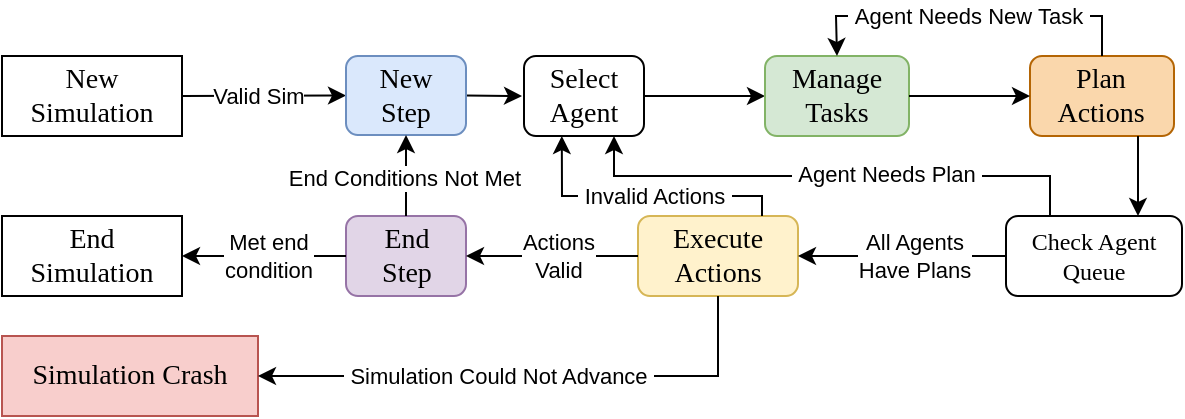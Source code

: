<mxfile version="22.1.0" type="device">
  <diagram id="C5RBs43oDa-KdzZeNtuy" name="Page-1">
    <mxGraphModel dx="662" dy="399" grid="1" gridSize="10" guides="1" tooltips="1" connect="1" arrows="1" fold="1" page="1" pageScale="1" pageWidth="827" pageHeight="1169" math="0" shadow="0">
      <root>
        <mxCell id="WIyWlLk6GJQsqaUBKTNV-0" />
        <mxCell id="WIyWlLk6GJQsqaUBKTNV-1" parent="WIyWlLk6GJQsqaUBKTNV-0" />
        <mxCell id="Zp1Jfs35HzU5y-u8sekU-32" value="" style="rounded=1;whiteSpace=wrap;html=1;fillColor=#e1d5e7;strokeColor=#9673a6;" vertex="1" parent="WIyWlLk6GJQsqaUBKTNV-1">
          <mxGeometry x="182" y="120" width="60" height="40" as="geometry" />
        </mxCell>
        <mxCell id="Zp1Jfs35HzU5y-u8sekU-14" value="" style="endArrow=classic;html=1;rounded=0;entryX=0;entryY=0.5;entryDx=0;entryDy=0;exitX=1;exitY=0.5;exitDx=0;exitDy=0;" edge="1" parent="WIyWlLk6GJQsqaUBKTNV-1" source="Zp1Jfs35HzU5y-u8sekU-47" target="Zp1Jfs35HzU5y-u8sekU-10">
          <mxGeometry width="50" height="50" relative="1" as="geometry">
            <mxPoint x="120" y="40" as="sourcePoint" />
            <mxPoint x="340" y="240" as="targetPoint" />
          </mxGeometry>
        </mxCell>
        <mxCell id="Zp1Jfs35HzU5y-u8sekU-45" value="Valid Sim" style="edgeLabel;html=1;align=center;verticalAlign=middle;resizable=0;points=[];" vertex="1" connectable="0" parent="Zp1Jfs35HzU5y-u8sekU-14">
          <mxGeometry x="-0.239" relative="1" as="geometry">
            <mxPoint x="7" as="offset" />
          </mxGeometry>
        </mxCell>
        <mxCell id="Zp1Jfs35HzU5y-u8sekU-17" value="" style="endArrow=classic;html=1;rounded=0;exitX=1;exitY=0.5;exitDx=0;exitDy=0;" edge="1" parent="WIyWlLk6GJQsqaUBKTNV-1" source="Zp1Jfs35HzU5y-u8sekU-10">
          <mxGeometry width="50" height="50" relative="1" as="geometry">
            <mxPoint x="260" y="100" as="sourcePoint" />
            <mxPoint x="270" y="60" as="targetPoint" />
          </mxGeometry>
        </mxCell>
        <mxCell id="Zp1Jfs35HzU5y-u8sekU-19" value="" style="endArrow=classic;html=1;rounded=0;entryX=0;entryY=0.5;entryDx=0;entryDy=0;exitX=1;exitY=0.5;exitDx=0;exitDy=0;" edge="1" parent="WIyWlLk6GJQsqaUBKTNV-1" source="Zp1Jfs35HzU5y-u8sekU-51" target="Zp1Jfs35HzU5y-u8sekU-18">
          <mxGeometry width="50" height="50" relative="1" as="geometry">
            <mxPoint x="340" y="40" as="sourcePoint" />
            <mxPoint x="350" y="150" as="targetPoint" />
          </mxGeometry>
        </mxCell>
        <mxCell id="Zp1Jfs35HzU5y-u8sekU-21" value="" style="group" vertex="1" connectable="0" parent="WIyWlLk6GJQsqaUBKTNV-1">
          <mxGeometry x="392" y="40" width="72" height="40" as="geometry" />
        </mxCell>
        <mxCell id="Zp1Jfs35HzU5y-u8sekU-53" value="" style="group" vertex="1" connectable="0" parent="Zp1Jfs35HzU5y-u8sekU-21">
          <mxGeometry x="-0.5" width="72" height="40" as="geometry" />
        </mxCell>
        <mxCell id="Zp1Jfs35HzU5y-u8sekU-18" value="" style="rounded=1;whiteSpace=wrap;html=1;fillColor=#d5e8d4;strokeColor=#82b366;" vertex="1" parent="Zp1Jfs35HzU5y-u8sekU-53">
          <mxGeometry width="72" height="40" as="geometry" />
        </mxCell>
        <mxCell id="Zp1Jfs35HzU5y-u8sekU-5" value="Manage Tasks" style="text;html=1;strokeColor=none;fillColor=none;align=center;verticalAlign=middle;whiteSpace=wrap;rounded=0;fontFamily=Verdana;fontSize=14;" vertex="1" parent="Zp1Jfs35HzU5y-u8sekU-53">
          <mxGeometry x="13.5" y="5" width="45" height="30" as="geometry" />
        </mxCell>
        <mxCell id="Zp1Jfs35HzU5y-u8sekU-23" value="" style="group" vertex="1" connectable="0" parent="WIyWlLk6GJQsqaUBKTNV-1">
          <mxGeometry x="524" y="40" width="72" height="40" as="geometry" />
        </mxCell>
        <mxCell id="Zp1Jfs35HzU5y-u8sekU-22" value="" style="rounded=1;whiteSpace=wrap;html=1;fillColor=#fad7ac;strokeColor=#b46504;" vertex="1" parent="Zp1Jfs35HzU5y-u8sekU-23">
          <mxGeometry width="72" height="40" as="geometry" />
        </mxCell>
        <mxCell id="Zp1Jfs35HzU5y-u8sekU-6" value="Plan Actions" style="text;html=1;strokeColor=none;fillColor=none;align=center;verticalAlign=middle;whiteSpace=wrap;rounded=0;fontFamily=Verdana;fontSize=14;" vertex="1" parent="Zp1Jfs35HzU5y-u8sekU-23">
          <mxGeometry x="12.316" y="4.75" width="47.368" height="30" as="geometry" />
        </mxCell>
        <mxCell id="Zp1Jfs35HzU5y-u8sekU-26" value="" style="endArrow=classic;html=1;rounded=0;exitX=1;exitY=0.5;exitDx=0;exitDy=0;entryX=0;entryY=0.5;entryDx=0;entryDy=0;" edge="1" parent="WIyWlLk6GJQsqaUBKTNV-1" source="Zp1Jfs35HzU5y-u8sekU-18" target="Zp1Jfs35HzU5y-u8sekU-22">
          <mxGeometry width="50" height="50" relative="1" as="geometry">
            <mxPoint x="450" y="150" as="sourcePoint" />
            <mxPoint x="500" y="100" as="targetPoint" />
          </mxGeometry>
        </mxCell>
        <mxCell id="Zp1Jfs35HzU5y-u8sekU-29" value="" style="group" vertex="1" connectable="0" parent="WIyWlLk6GJQsqaUBKTNV-1">
          <mxGeometry x="182" y="40" width="60" height="39.5" as="geometry" />
        </mxCell>
        <mxCell id="Zp1Jfs35HzU5y-u8sekU-10" value="" style="rounded=1;whiteSpace=wrap;html=1;fillColor=#dae8fc;strokeColor=#6c8ebf;" vertex="1" parent="Zp1Jfs35HzU5y-u8sekU-29">
          <mxGeometry width="60" height="39.5" as="geometry" />
        </mxCell>
        <mxCell id="Zp1Jfs35HzU5y-u8sekU-3" value="New Step" style="text;html=1;strokeColor=none;fillColor=none;align=center;verticalAlign=middle;whiteSpace=wrap;rounded=0;fontFamily=Verdana;fontSize=14;" vertex="1" parent="Zp1Jfs35HzU5y-u8sekU-29">
          <mxGeometry x="10.88" y="9.66" width="38.13" height="19.75" as="geometry" />
        </mxCell>
        <mxCell id="Zp1Jfs35HzU5y-u8sekU-31" value="" style="group;" vertex="1" connectable="0" parent="WIyWlLk6GJQsqaUBKTNV-1">
          <mxGeometry x="328" y="120" width="80" height="40" as="geometry" />
        </mxCell>
        <mxCell id="Zp1Jfs35HzU5y-u8sekU-30" value="" style="rounded=1;whiteSpace=wrap;html=1;fillColor=#fff2cc;strokeColor=#d6b656;" vertex="1" parent="Zp1Jfs35HzU5y-u8sekU-31">
          <mxGeometry width="80" height="40" as="geometry" />
        </mxCell>
        <mxCell id="Zp1Jfs35HzU5y-u8sekU-7" value="Execute Actions" style="text;html=1;strokeColor=none;fillColor=none;align=center;verticalAlign=middle;whiteSpace=wrap;rounded=0;fontFamily=Verdana;fontSize=14;" vertex="1" parent="Zp1Jfs35HzU5y-u8sekU-31">
          <mxGeometry x="10" y="5" width="60" height="30" as="geometry" />
        </mxCell>
        <mxCell id="Zp1Jfs35HzU5y-u8sekU-33" value="" style="group" vertex="1" connectable="0" parent="WIyWlLk6GJQsqaUBKTNV-1">
          <mxGeometry x="182" y="120" width="60" height="40" as="geometry" />
        </mxCell>
        <mxCell id="Zp1Jfs35HzU5y-u8sekU-8" value="End Step" style="text;html=1;strokeColor=none;fillColor=none;align=center;verticalAlign=middle;whiteSpace=wrap;rounded=0;fontFamily=Verdana;fontSize=14;" vertex="1" parent="Zp1Jfs35HzU5y-u8sekU-33">
          <mxGeometry x="13.75" y="5" width="32.5" height="30" as="geometry" />
        </mxCell>
        <mxCell id="Zp1Jfs35HzU5y-u8sekU-34" value="" style="endArrow=classic;html=1;rounded=0;exitX=0.5;exitY=0;exitDx=0;exitDy=0;entryX=0.5;entryY=1;entryDx=0;entryDy=0;" edge="1" parent="WIyWlLk6GJQsqaUBKTNV-1" source="Zp1Jfs35HzU5y-u8sekU-32" target="Zp1Jfs35HzU5y-u8sekU-10">
          <mxGeometry width="50" height="50" relative="1" as="geometry">
            <mxPoint x="270" y="180" as="sourcePoint" />
            <mxPoint x="320" y="130" as="targetPoint" />
          </mxGeometry>
        </mxCell>
        <mxCell id="Zp1Jfs35HzU5y-u8sekU-42" value="End Conditions Not Met" style="edgeLabel;html=1;align=center;verticalAlign=middle;resizable=0;points=[];" vertex="1" connectable="0" parent="Zp1Jfs35HzU5y-u8sekU-34">
          <mxGeometry x="-0.062" y="1" relative="1" as="geometry">
            <mxPoint as="offset" />
          </mxGeometry>
        </mxCell>
        <mxCell id="Zp1Jfs35HzU5y-u8sekU-35" value="" style="endArrow=classic;html=1;rounded=0;exitX=0;exitY=0.5;exitDx=0;exitDy=0;entryX=1;entryY=0.5;entryDx=0;entryDy=0;" edge="1" parent="WIyWlLk6GJQsqaUBKTNV-1" source="Zp1Jfs35HzU5y-u8sekU-30" target="Zp1Jfs35HzU5y-u8sekU-32">
          <mxGeometry width="50" height="50" relative="1" as="geometry">
            <mxPoint x="300" y="140" as="sourcePoint" />
            <mxPoint x="350" y="90" as="targetPoint" />
          </mxGeometry>
        </mxCell>
        <mxCell id="Zp1Jfs35HzU5y-u8sekU-41" value="Actions &lt;br&gt;Valid" style="edgeLabel;html=1;align=center;verticalAlign=middle;resizable=0;points=[];" vertex="1" connectable="0" parent="Zp1Jfs35HzU5y-u8sekU-35">
          <mxGeometry x="-0.074" relative="1" as="geometry">
            <mxPoint as="offset" />
          </mxGeometry>
        </mxCell>
        <mxCell id="Zp1Jfs35HzU5y-u8sekU-37" value="" style="endArrow=classic;html=1;rounded=0;exitX=0;exitY=0.5;exitDx=0;exitDy=0;entryX=1;entryY=0.5;entryDx=0;entryDy=0;" edge="1" parent="WIyWlLk6GJQsqaUBKTNV-1" source="Zp1Jfs35HzU5y-u8sekU-32" target="Zp1Jfs35HzU5y-u8sekU-49">
          <mxGeometry width="50" height="50" relative="1" as="geometry">
            <mxPoint x="140" y="110" as="sourcePoint" />
            <mxPoint x="120" y="170" as="targetPoint" />
          </mxGeometry>
        </mxCell>
        <mxCell id="Zp1Jfs35HzU5y-u8sekU-44" value="Met end&lt;br&gt;condition" style="edgeLabel;html=1;align=center;verticalAlign=middle;resizable=0;points=[];" vertex="1" connectable="0" parent="Zp1Jfs35HzU5y-u8sekU-37">
          <mxGeometry x="-0.097" y="-1" relative="1" as="geometry">
            <mxPoint x="-2" y="1" as="offset" />
          </mxGeometry>
        </mxCell>
        <mxCell id="Zp1Jfs35HzU5y-u8sekU-39" value="" style="endArrow=classic;html=1;rounded=0;exitX=0.5;exitY=0;exitDx=0;exitDy=0;entryX=0.278;entryY=1.001;entryDx=0;entryDy=0;entryPerimeter=0;" edge="1" parent="WIyWlLk6GJQsqaUBKTNV-1" target="Zp1Jfs35HzU5y-u8sekU-4">
          <mxGeometry width="50" height="50" relative="1" as="geometry">
            <mxPoint x="390" y="120" as="sourcePoint" />
            <mxPoint x="288.5" y="80.0" as="targetPoint" />
            <Array as="points">
              <mxPoint x="390" y="110" />
              <mxPoint x="290" y="110" />
            </Array>
          </mxGeometry>
        </mxCell>
        <mxCell id="Zp1Jfs35HzU5y-u8sekU-40" value="&amp;nbsp;Invalid Actions&amp;nbsp;" style="edgeLabel;html=1;align=center;verticalAlign=middle;resizable=0;points=[];" vertex="1" connectable="0" parent="Zp1Jfs35HzU5y-u8sekU-39">
          <mxGeometry x="0.02" relative="1" as="geometry">
            <mxPoint x="7" as="offset" />
          </mxGeometry>
        </mxCell>
        <mxCell id="Zp1Jfs35HzU5y-u8sekU-48" value="" style="group" vertex="1" connectable="0" parent="WIyWlLk6GJQsqaUBKTNV-1">
          <mxGeometry x="10" y="40" width="90" height="40" as="geometry" />
        </mxCell>
        <mxCell id="Zp1Jfs35HzU5y-u8sekU-47" value="" style="rounded=0;whiteSpace=wrap;html=1;" vertex="1" parent="Zp1Jfs35HzU5y-u8sekU-48">
          <mxGeometry width="90" height="40" as="geometry" />
        </mxCell>
        <mxCell id="Zp1Jfs35HzU5y-u8sekU-2" value="New Simulation" style="text;html=1;strokeColor=none;fillColor=none;align=center;verticalAlign=middle;whiteSpace=wrap;rounded=0;fontFamily=Verdana;fontSize=14;" vertex="1" parent="Zp1Jfs35HzU5y-u8sekU-48">
          <mxGeometry x="5" width="80" height="40" as="geometry" />
        </mxCell>
        <mxCell id="Zp1Jfs35HzU5y-u8sekU-50" value="" style="group" vertex="1" connectable="0" parent="WIyWlLk6GJQsqaUBKTNV-1">
          <mxGeometry x="10" y="120" width="90" height="40" as="geometry" />
        </mxCell>
        <mxCell id="Zp1Jfs35HzU5y-u8sekU-49" value="" style="rounded=0;whiteSpace=wrap;html=1;" vertex="1" parent="Zp1Jfs35HzU5y-u8sekU-50">
          <mxGeometry width="90" height="40" as="geometry" />
        </mxCell>
        <mxCell id="Zp1Jfs35HzU5y-u8sekU-9" value="End Simulation" style="text;html=1;strokeColor=none;fillColor=none;align=center;verticalAlign=middle;whiteSpace=wrap;rounded=0;fontFamily=Verdana;fontSize=14;" vertex="1" parent="Zp1Jfs35HzU5y-u8sekU-50">
          <mxGeometry x="5" width="80" height="40" as="geometry" />
        </mxCell>
        <mxCell id="Zp1Jfs35HzU5y-u8sekU-52" value="" style="group" vertex="1" connectable="0" parent="WIyWlLk6GJQsqaUBKTNV-1">
          <mxGeometry x="271" y="40" width="60" height="40" as="geometry" />
        </mxCell>
        <mxCell id="Zp1Jfs35HzU5y-u8sekU-51" value="" style="rounded=1;whiteSpace=wrap;html=1;" vertex="1" parent="Zp1Jfs35HzU5y-u8sekU-52">
          <mxGeometry width="60" height="40" as="geometry" />
        </mxCell>
        <mxCell id="Zp1Jfs35HzU5y-u8sekU-4" value="Select Agent" style="text;html=1;strokeColor=none;fillColor=none;align=center;verticalAlign=middle;whiteSpace=wrap;rounded=0;fontFamily=Verdana;fontSize=14;" vertex="1" parent="Zp1Jfs35HzU5y-u8sekU-52">
          <mxGeometry x="5" width="50" height="40" as="geometry" />
        </mxCell>
        <mxCell id="Zp1Jfs35HzU5y-u8sekU-54" value="&lt;font face=&quot;Verdana&quot;&gt;Check Agent Queue&lt;/font&gt;" style="rounded=1;whiteSpace=wrap;html=1;" vertex="1" parent="WIyWlLk6GJQsqaUBKTNV-1">
          <mxGeometry x="512" y="120" width="88" height="40" as="geometry" />
        </mxCell>
        <mxCell id="Zp1Jfs35HzU5y-u8sekU-55" value="" style="endArrow=classic;html=1;rounded=0;exitX=0.75;exitY=1;exitDx=0;exitDy=0;entryX=0.75;entryY=0;entryDx=0;entryDy=0;" edge="1" parent="WIyWlLk6GJQsqaUBKTNV-1" source="Zp1Jfs35HzU5y-u8sekU-22" target="Zp1Jfs35HzU5y-u8sekU-54">
          <mxGeometry width="50" height="50" relative="1" as="geometry">
            <mxPoint x="300" y="140" as="sourcePoint" />
            <mxPoint x="350" y="90" as="targetPoint" />
          </mxGeometry>
        </mxCell>
        <mxCell id="Zp1Jfs35HzU5y-u8sekU-56" value="" style="endArrow=classic;html=1;rounded=0;exitX=0.25;exitY=0;exitDx=0;exitDy=0;entryX=0.75;entryY=1;entryDx=0;entryDy=0;" edge="1" parent="WIyWlLk6GJQsqaUBKTNV-1" source="Zp1Jfs35HzU5y-u8sekU-54" target="Zp1Jfs35HzU5y-u8sekU-51">
          <mxGeometry width="50" height="50" relative="1" as="geometry">
            <mxPoint x="400" y="140" as="sourcePoint" />
            <mxPoint x="450" y="90" as="targetPoint" />
            <Array as="points">
              <mxPoint x="534" y="100" />
              <mxPoint x="316" y="100" />
            </Array>
          </mxGeometry>
        </mxCell>
        <mxCell id="Zp1Jfs35HzU5y-u8sekU-57" value="&amp;nbsp;Agent Needs Plan&amp;nbsp;" style="edgeLabel;html=1;align=center;verticalAlign=middle;resizable=0;points=[];" vertex="1" connectable="0" parent="Zp1Jfs35HzU5y-u8sekU-56">
          <mxGeometry x="-0.21" y="1" relative="1" as="geometry">
            <mxPoint y="-2" as="offset" />
          </mxGeometry>
        </mxCell>
        <mxCell id="Zp1Jfs35HzU5y-u8sekU-58" value="" style="endArrow=classic;html=1;rounded=0;exitX=0;exitY=0.5;exitDx=0;exitDy=0;entryX=1;entryY=0.5;entryDx=0;entryDy=0;" edge="1" parent="WIyWlLk6GJQsqaUBKTNV-1" source="Zp1Jfs35HzU5y-u8sekU-54" target="Zp1Jfs35HzU5y-u8sekU-30">
          <mxGeometry width="50" height="50" relative="1" as="geometry">
            <mxPoint x="420" y="140" as="sourcePoint" />
            <mxPoint x="470" y="90" as="targetPoint" />
          </mxGeometry>
        </mxCell>
        <mxCell id="Zp1Jfs35HzU5y-u8sekU-59" value="All Agents&lt;br&gt;Have Plans" style="edgeLabel;html=1;align=center;verticalAlign=middle;resizable=0;points=[];" vertex="1" connectable="0" parent="Zp1Jfs35HzU5y-u8sekU-58">
          <mxGeometry x="-0.148" y="1" relative="1" as="geometry">
            <mxPoint x="-2" y="-1" as="offset" />
          </mxGeometry>
        </mxCell>
        <mxCell id="Zp1Jfs35HzU5y-u8sekU-63" value="&lt;font face=&quot;Verdana&quot; style=&quot;font-size: 14px;&quot;&gt;Simulation Crash&lt;/font&gt;" style="rounded=0;whiteSpace=wrap;html=1;fillColor=#f8cecc;strokeColor=#b85450;" vertex="1" parent="WIyWlLk6GJQsqaUBKTNV-1">
          <mxGeometry x="10" y="180" width="128" height="40" as="geometry" />
        </mxCell>
        <mxCell id="Zp1Jfs35HzU5y-u8sekU-64" value="" style="endArrow=classic;html=1;rounded=0;exitX=0.5;exitY=1;exitDx=0;exitDy=0;entryX=1;entryY=0.5;entryDx=0;entryDy=0;" edge="1" parent="WIyWlLk6GJQsqaUBKTNV-1" source="Zp1Jfs35HzU5y-u8sekU-30" target="Zp1Jfs35HzU5y-u8sekU-63">
          <mxGeometry width="50" height="50" relative="1" as="geometry">
            <mxPoint x="290" y="180" as="sourcePoint" />
            <mxPoint x="340" y="130" as="targetPoint" />
            <Array as="points">
              <mxPoint x="368" y="200" />
            </Array>
          </mxGeometry>
        </mxCell>
        <mxCell id="Zp1Jfs35HzU5y-u8sekU-65" value="&amp;nbsp;Simulation Could Not Advance&amp;nbsp;" style="edgeLabel;html=1;align=center;verticalAlign=middle;resizable=0;points=[];" vertex="1" connectable="0" parent="Zp1Jfs35HzU5y-u8sekU-64">
          <mxGeometry x="0.111" relative="1" as="geometry">
            <mxPoint as="offset" />
          </mxGeometry>
        </mxCell>
        <mxCell id="Zp1Jfs35HzU5y-u8sekU-66" value="" style="endArrow=classic;html=1;rounded=0;exitX=0.5;exitY=0;exitDx=0;exitDy=0;entryX=0.5;entryY=0;entryDx=0;entryDy=0;" edge="1" parent="WIyWlLk6GJQsqaUBKTNV-1" source="Zp1Jfs35HzU5y-u8sekU-22" target="Zp1Jfs35HzU5y-u8sekU-18">
          <mxGeometry width="50" height="50" relative="1" as="geometry">
            <mxPoint x="290" y="180" as="sourcePoint" />
            <mxPoint x="340" y="130" as="targetPoint" />
            <Array as="points">
              <mxPoint x="560" y="20" />
              <mxPoint x="427" y="20" />
            </Array>
          </mxGeometry>
        </mxCell>
        <mxCell id="Zp1Jfs35HzU5y-u8sekU-67" value="&amp;nbsp;Agent Needs New Task&amp;nbsp;" style="edgeLabel;html=1;align=center;verticalAlign=middle;resizable=0;points=[];" vertex="1" connectable="0" parent="Zp1Jfs35HzU5y-u8sekU-66">
          <mxGeometry x="0.091" relative="1" as="geometry">
            <mxPoint x="7" as="offset" />
          </mxGeometry>
        </mxCell>
      </root>
    </mxGraphModel>
  </diagram>
</mxfile>
